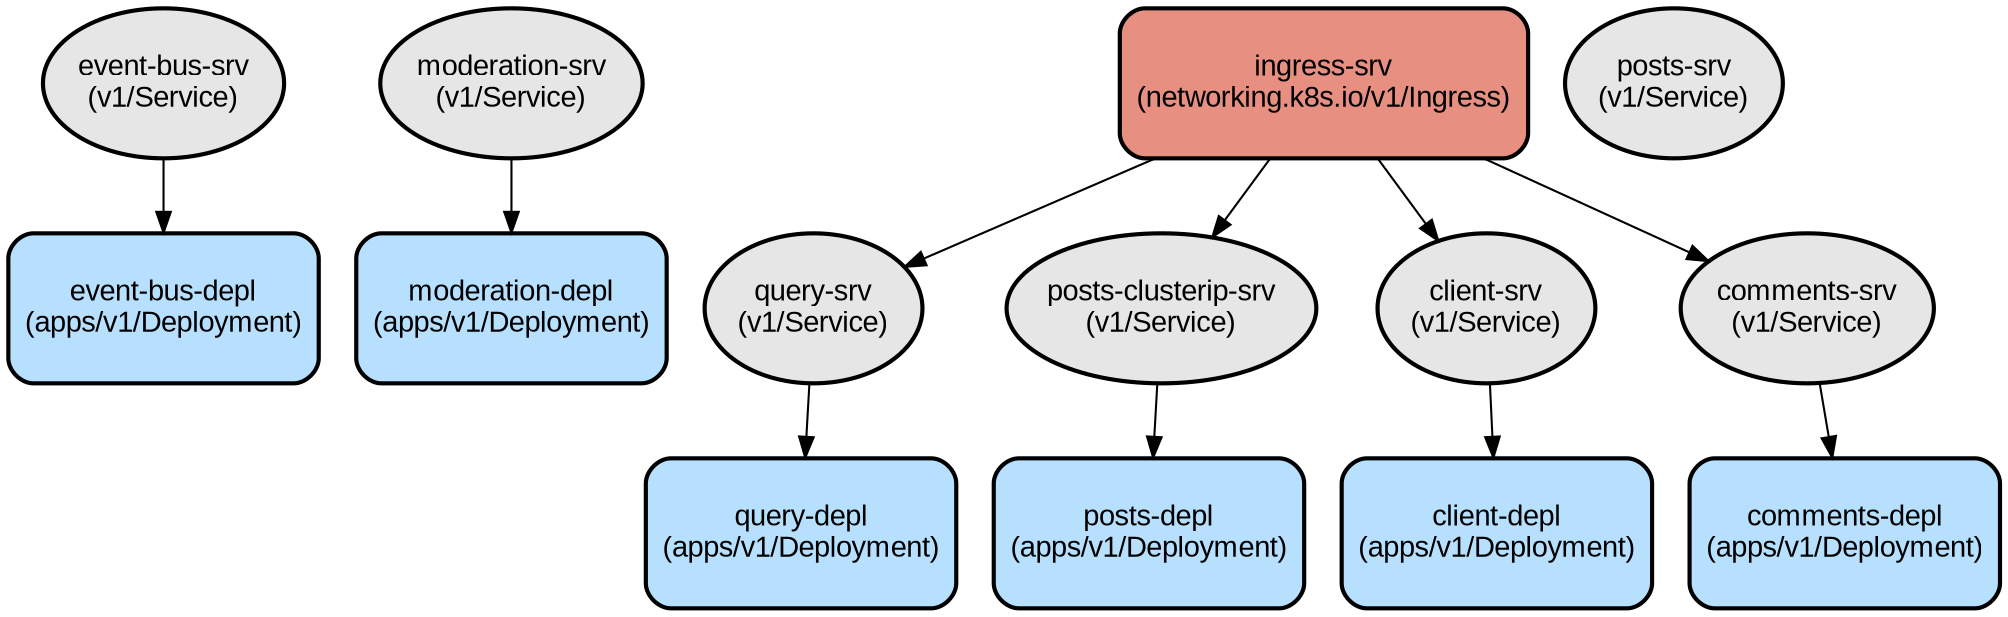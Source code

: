 digraph INFRA {
  node [ color = "black", fillcolor = "#E6E6E6", height =1, style = "filled,bold,rounded", fontname = "Arial" ];
  "event-bus-depl" [ label = "event-bus-depl
(apps/v1/Deployment)", shape =rectangle, fillcolor = "#B7E0FF" ];
  "event-bus-srv" [ label = "event-bus-srv
(v1/Service)" ];
  "moderation-depl" [ label = "moderation-depl
(apps/v1/Deployment)", shape =rectangle, fillcolor = "#B7E0FF" ];
  "moderation-srv" [ label = "moderation-srv
(v1/Service)" ];
  "query-depl" [ label = "query-depl
(apps/v1/Deployment)", shape =rectangle, fillcolor = "#B7E0FF" ];
  "query-srv" [ label = "query-srv
(v1/Service)" ];
  "ingress-srv" [ label = "ingress-srv
(networking.k8s.io/v1/Ingress)", shape =rectangle, fillcolor = "#E78F81" ];
  "posts-srv" [ label = "posts-srv
(v1/Service)" ];
  "posts-depl" [ label = "posts-depl
(apps/v1/Deployment)", shape =rectangle, fillcolor = "#B7E0FF" ];
  "posts-clusterip-srv" [ label = "posts-clusterip-srv
(v1/Service)" ];
  "client-depl" [ label = "client-depl
(apps/v1/Deployment)", shape =rectangle, fillcolor = "#B7E0FF" ];
  "client-srv" [ label = "client-srv
(v1/Service)" ];
  "comments-depl" [ label = "comments-depl
(apps/v1/Deployment)", shape =rectangle, fillcolor = "#B7E0FF" ];
  "comments-srv" [ label = "comments-srv
(v1/Service)" ];
  "event-bus-srv" -> "event-bus-depl";
  "moderation-srv" -> "moderation-depl";
  "query-srv" -> "query-depl";
  "ingress-srv" -> "posts-clusterip-srv";
  "ingress-srv" -> "query-srv";
  "ingress-srv" -> "comments-srv";
  "ingress-srv" -> "client-srv";
  "posts-clusterip-srv" -> "posts-depl";
  "client-srv" -> "client-depl";
  "comments-srv" -> "comments-depl";
}
